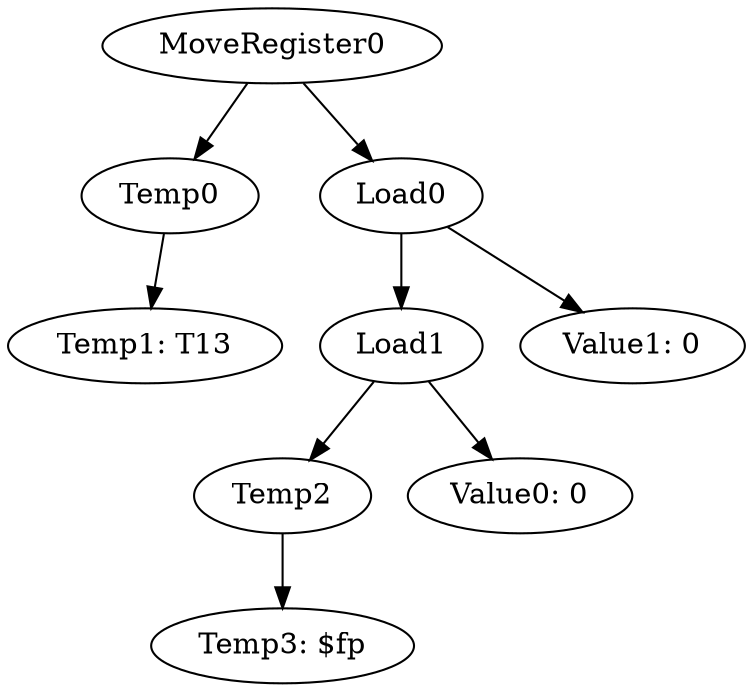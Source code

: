 digraph {
	ordering = out;
	Load0 -> Load1;
	Load0 -> "Value1: 0";
	Temp0 -> "Temp1: T13";
	Temp2 -> "Temp3: $fp";
	MoveRegister0 -> Temp0;
	MoveRegister0 -> Load0;
	Load1 -> Temp2;
	Load1 -> "Value0: 0";
}

